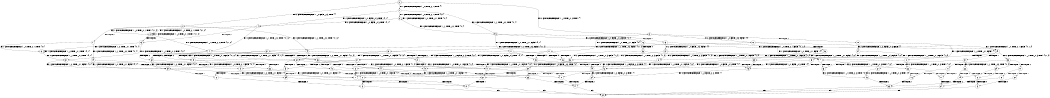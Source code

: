 digraph BCG {
size = "7, 10.5";
center = TRUE;
node [shape = circle];
0 [peripheries = 2];
0 -> 1 [label = "EX !1 !ATOMIC_EXCH_BRANCH (1, +0, TRUE, +0, 1, TRUE) !{}"];
0 -> 2 [label = "EX !2 !ATOMIC_EXCH_BRANCH (1, +0, FALSE, +0, 3, TRUE) !{}"];
0 -> 3 [label = "EX !0 !ATOMIC_EXCH_BRANCH (1, +1, TRUE, +0, 2, TRUE) !{}"];
1 -> 4 [label = "EX !2 !ATOMIC_EXCH_BRANCH (1, +0, FALSE, +0, 3, TRUE) !{0, 1}"];
1 -> 5 [label = "EX !0 !ATOMIC_EXCH_BRANCH (1, +1, TRUE, +0, 2, TRUE) !{0, 1}"];
1 -> 6 [label = "EX !1 !ATOMIC_EXCH_BRANCH (1, +0, TRUE, +0, 1, TRUE) !{0, 1}"];
2 -> 7 [label = "TERMINATE !2"];
2 -> 8 [label = "EX !1 !ATOMIC_EXCH_BRANCH (1, +0, TRUE, +0, 1, TRUE) !{0, 1, 2}"];
2 -> 9 [label = "EX !0 !ATOMIC_EXCH_BRANCH (1, +1, TRUE, +0, 2, TRUE) !{0, 1, 2}"];
3 -> 10 [label = "TERMINATE !0"];
3 -> 11 [label = "EX !1 !ATOMIC_EXCH_BRANCH (1, +0, TRUE, +0, 1, FALSE) !{0}"];
3 -> 12 [label = "EX !2 !ATOMIC_EXCH_BRANCH (1, +0, FALSE, +0, 3, FALSE) !{0}"];
4 -> 13 [label = "TERMINATE !2"];
4 -> 14 [label = "EX !0 !ATOMIC_EXCH_BRANCH (1, +1, TRUE, +0, 2, TRUE) !{0, 1, 2}"];
4 -> 8 [label = "EX !1 !ATOMIC_EXCH_BRANCH (1, +0, TRUE, +0, 1, TRUE) !{0, 1, 2}"];
5 -> 15 [label = "TERMINATE !0"];
5 -> 16 [label = "EX !2 !ATOMIC_EXCH_BRANCH (1, +0, FALSE, +0, 3, FALSE) !{0, 1}"];
5 -> 17 [label = "EX !1 !ATOMIC_EXCH_BRANCH (1, +0, TRUE, +0, 1, FALSE) !{0, 1}"];
6 -> 4 [label = "EX !2 !ATOMIC_EXCH_BRANCH (1, +0, FALSE, +0, 3, TRUE) !{0, 1}"];
6 -> 5 [label = "EX !0 !ATOMIC_EXCH_BRANCH (1, +1, TRUE, +0, 2, TRUE) !{0, 1}"];
6 -> 6 [label = "EX !1 !ATOMIC_EXCH_BRANCH (1, +0, TRUE, +0, 1, TRUE) !{0, 1}"];
7 -> 18 [label = "EX !1 !ATOMIC_EXCH_BRANCH (1, +0, TRUE, +0, 1, TRUE) !{0, 1}"];
7 -> 19 [label = "EX !0 !ATOMIC_EXCH_BRANCH (1, +1, TRUE, +0, 2, TRUE) !{0, 1}"];
8 -> 13 [label = "TERMINATE !2"];
8 -> 14 [label = "EX !0 !ATOMIC_EXCH_BRANCH (1, +1, TRUE, +0, 2, TRUE) !{0, 1, 2}"];
8 -> 8 [label = "EX !1 !ATOMIC_EXCH_BRANCH (1, +0, TRUE, +0, 1, TRUE) !{0, 1, 2}"];
9 -> 20 [label = "TERMINATE !2"];
9 -> 21 [label = "TERMINATE !0"];
9 -> 22 [label = "EX !1 !ATOMIC_EXCH_BRANCH (1, +0, TRUE, +0, 1, FALSE) !{0, 1, 2}"];
10 -> 23 [label = "EX !1 !ATOMIC_EXCH_BRANCH (1, +0, TRUE, +0, 1, FALSE) !{}"];
10 -> 24 [label = "EX !2 !ATOMIC_EXCH_BRANCH (1, +0, FALSE, +0, 3, FALSE) !{}"];
11 -> 25 [label = "TERMINATE !1"];
11 -> 26 [label = "TERMINATE !0"];
11 -> 27 [label = "EX !2 !ATOMIC_EXCH_BRANCH (1, +0, FALSE, +0, 3, TRUE) !{0, 1}"];
12 -> 28 [label = "TERMINATE !0"];
12 -> 29 [label = "EX !1 !ATOMIC_EXCH_BRANCH (1, +0, TRUE, +0, 1, FALSE) !{0, 1, 2}"];
12 -> 30 [label = "EX !2 !ATOMIC_EXCH_BRANCH (1, +1, TRUE, +0, 3, FALSE) !{0, 1, 2}"];
13 -> 31 [label = "EX !0 !ATOMIC_EXCH_BRANCH (1, +1, TRUE, +0, 2, TRUE) !{0, 1}"];
13 -> 18 [label = "EX !1 !ATOMIC_EXCH_BRANCH (1, +0, TRUE, +0, 1, TRUE) !{0, 1}"];
14 -> 32 [label = "TERMINATE !2"];
14 -> 33 [label = "TERMINATE !0"];
14 -> 22 [label = "EX !1 !ATOMIC_EXCH_BRANCH (1, +0, TRUE, +0, 1, FALSE) !{0, 1, 2}"];
15 -> 34 [label = "EX !2 !ATOMIC_EXCH_BRANCH (1, +0, FALSE, +0, 3, FALSE) !{1}"];
15 -> 35 [label = "EX !1 !ATOMIC_EXCH_BRANCH (1, +0, TRUE, +0, 1, FALSE) !{1}"];
16 -> 36 [label = "TERMINATE !0"];
16 -> 37 [label = "EX !2 !ATOMIC_EXCH_BRANCH (1, +1, TRUE, +0, 3, FALSE) !{0, 1, 2}"];
16 -> 29 [label = "EX !1 !ATOMIC_EXCH_BRANCH (1, +0, TRUE, +0, 1, FALSE) !{0, 1, 2}"];
17 -> 25 [label = "TERMINATE !1"];
17 -> 26 [label = "TERMINATE !0"];
17 -> 27 [label = "EX !2 !ATOMIC_EXCH_BRANCH (1, +0, FALSE, +0, 3, TRUE) !{0, 1}"];
18 -> 31 [label = "EX !0 !ATOMIC_EXCH_BRANCH (1, +1, TRUE, +0, 2, TRUE) !{0, 1}"];
18 -> 18 [label = "EX !1 !ATOMIC_EXCH_BRANCH (1, +0, TRUE, +0, 1, TRUE) !{0, 1}"];
19 -> 38 [label = "TERMINATE !0"];
19 -> 39 [label = "EX !1 !ATOMIC_EXCH_BRANCH (1, +0, TRUE, +0, 1, FALSE) !{0, 1}"];
20 -> 38 [label = "TERMINATE !0"];
20 -> 39 [label = "EX !1 !ATOMIC_EXCH_BRANCH (1, +0, TRUE, +0, 1, FALSE) !{0, 1}"];
21 -> 40 [label = "TERMINATE !2"];
21 -> 41 [label = "EX !1 !ATOMIC_EXCH_BRANCH (1, +0, TRUE, +0, 1, FALSE) !{1, 2}"];
22 -> 42 [label = "TERMINATE !1"];
22 -> 43 [label = "TERMINATE !2"];
22 -> 44 [label = "TERMINATE !0"];
23 -> 45 [label = "TERMINATE !1"];
23 -> 46 [label = "EX !2 !ATOMIC_EXCH_BRANCH (1, +0, FALSE, +0, 3, TRUE) !{1}"];
24 -> 47 [label = "EX !1 !ATOMIC_EXCH_BRANCH (1, +0, TRUE, +0, 1, FALSE) !{1, 2}"];
24 -> 48 [label = "EX !2 !ATOMIC_EXCH_BRANCH (1, +1, TRUE, +0, 3, FALSE) !{1, 2}"];
25 -> 49 [label = "TERMINATE !0"];
25 -> 50 [label = "EX !2 !ATOMIC_EXCH_BRANCH (1, +0, FALSE, +0, 3, TRUE) !{0}"];
26 -> 45 [label = "TERMINATE !1"];
26 -> 46 [label = "EX !2 !ATOMIC_EXCH_BRANCH (1, +0, FALSE, +0, 3, TRUE) !{1}"];
27 -> 42 [label = "TERMINATE !1"];
27 -> 43 [label = "TERMINATE !2"];
27 -> 44 [label = "TERMINATE !0"];
28 -> 47 [label = "EX !1 !ATOMIC_EXCH_BRANCH (1, +0, TRUE, +0, 1, FALSE) !{1, 2}"];
28 -> 48 [label = "EX !2 !ATOMIC_EXCH_BRANCH (1, +1, TRUE, +0, 3, FALSE) !{1, 2}"];
29 -> 51 [label = "TERMINATE !1"];
29 -> 52 [label = "TERMINATE !0"];
29 -> 53 [label = "EX !2 !ATOMIC_EXCH_BRANCH (1, +1, TRUE, +0, 3, TRUE) !{0, 1, 2}"];
30 -> 20 [label = "TERMINATE !2"];
30 -> 21 [label = "TERMINATE !0"];
30 -> 22 [label = "EX !1 !ATOMIC_EXCH_BRANCH (1, +0, TRUE, +0, 1, FALSE) !{0, 1, 2}"];
31 -> 54 [label = "TERMINATE !0"];
31 -> 39 [label = "EX !1 !ATOMIC_EXCH_BRANCH (1, +0, TRUE, +0, 1, FALSE) !{0, 1}"];
32 -> 54 [label = "TERMINATE !0"];
32 -> 39 [label = "EX !1 !ATOMIC_EXCH_BRANCH (1, +0, TRUE, +0, 1, FALSE) !{0, 1}"];
33 -> 55 [label = "TERMINATE !2"];
33 -> 41 [label = "EX !1 !ATOMIC_EXCH_BRANCH (1, +0, TRUE, +0, 1, FALSE) !{1, 2}"];
34 -> 56 [label = "EX !2 !ATOMIC_EXCH_BRANCH (1, +1, TRUE, +0, 3, FALSE) !{1, 2}"];
34 -> 47 [label = "EX !1 !ATOMIC_EXCH_BRANCH (1, +0, TRUE, +0, 1, FALSE) !{1, 2}"];
35 -> 45 [label = "TERMINATE !1"];
35 -> 46 [label = "EX !2 !ATOMIC_EXCH_BRANCH (1, +0, FALSE, +0, 3, TRUE) !{1}"];
36 -> 56 [label = "EX !2 !ATOMIC_EXCH_BRANCH (1, +1, TRUE, +0, 3, FALSE) !{1, 2}"];
36 -> 47 [label = "EX !1 !ATOMIC_EXCH_BRANCH (1, +0, TRUE, +0, 1, FALSE) !{1, 2}"];
37 -> 32 [label = "TERMINATE !2"];
37 -> 33 [label = "TERMINATE !0"];
37 -> 22 [label = "EX !1 !ATOMIC_EXCH_BRANCH (1, +0, TRUE, +0, 1, FALSE) !{0, 1, 2}"];
38 -> 57 [label = "EX !1 !ATOMIC_EXCH_BRANCH (1, +0, TRUE, +0, 1, FALSE) !{1}"];
39 -> 58 [label = "TERMINATE !1"];
39 -> 59 [label = "TERMINATE !0"];
40 -> 57 [label = "EX !1 !ATOMIC_EXCH_BRANCH (1, +0, TRUE, +0, 1, FALSE) !{1}"];
41 -> 60 [label = "TERMINATE !1"];
41 -> 61 [label = "TERMINATE !2"];
42 -> 62 [label = "TERMINATE !2"];
42 -> 63 [label = "TERMINATE !0"];
43 -> 58 [label = "TERMINATE !1"];
43 -> 59 [label = "TERMINATE !0"];
44 -> 60 [label = "TERMINATE !1"];
44 -> 61 [label = "TERMINATE !2"];
45 -> 64 [label = "EX !2 !ATOMIC_EXCH_BRANCH (1, +0, FALSE, +0, 3, TRUE) !{}"];
46 -> 60 [label = "TERMINATE !1"];
46 -> 61 [label = "TERMINATE !2"];
47 -> 65 [label = "TERMINATE !1"];
47 -> 66 [label = "EX !2 !ATOMIC_EXCH_BRANCH (1, +1, TRUE, +0, 3, TRUE) !{1, 2}"];
48 -> 40 [label = "TERMINATE !2"];
48 -> 41 [label = "EX !1 !ATOMIC_EXCH_BRANCH (1, +0, TRUE, +0, 1, FALSE) !{1, 2}"];
49 -> 64 [label = "EX !2 !ATOMIC_EXCH_BRANCH (1, +0, FALSE, +0, 3, TRUE) !{}"];
50 -> 62 [label = "TERMINATE !2"];
50 -> 63 [label = "TERMINATE !0"];
51 -> 67 [label = "TERMINATE !0"];
51 -> 68 [label = "EX !2 !ATOMIC_EXCH_BRANCH (1, +1, TRUE, +0, 3, TRUE) !{0, 2}"];
52 -> 65 [label = "TERMINATE !1"];
52 -> 66 [label = "EX !2 !ATOMIC_EXCH_BRANCH (1, +1, TRUE, +0, 3, TRUE) !{1, 2}"];
53 -> 69 [label = "TERMINATE !1"];
53 -> 70 [label = "TERMINATE !2"];
53 -> 71 [label = "TERMINATE !0"];
54 -> 57 [label = "EX !1 !ATOMIC_EXCH_BRANCH (1, +0, TRUE, +0, 1, FALSE) !{1}"];
55 -> 57 [label = "EX !1 !ATOMIC_EXCH_BRANCH (1, +0, TRUE, +0, 1, FALSE) !{1}"];
56 -> 55 [label = "TERMINATE !2"];
56 -> 41 [label = "EX !1 !ATOMIC_EXCH_BRANCH (1, +0, TRUE, +0, 1, FALSE) !{1, 2}"];
57 -> 72 [label = "TERMINATE !1"];
58 -> 73 [label = "TERMINATE !0"];
59 -> 72 [label = "TERMINATE !1"];
60 -> 74 [label = "TERMINATE !2"];
61 -> 72 [label = "TERMINATE !1"];
62 -> 73 [label = "TERMINATE !0"];
63 -> 74 [label = "TERMINATE !2"];
64 -> 74 [label = "TERMINATE !2"];
65 -> 75 [label = "EX !2 !ATOMIC_EXCH_BRANCH (1, +1, TRUE, +0, 3, TRUE) !{2}"];
66 -> 76 [label = "TERMINATE !1"];
66 -> 77 [label = "TERMINATE !2"];
67 -> 75 [label = "EX !2 !ATOMIC_EXCH_BRANCH (1, +1, TRUE, +0, 3, TRUE) !{2}"];
68 -> 78 [label = "TERMINATE !2"];
68 -> 79 [label = "TERMINATE !0"];
69 -> 78 [label = "TERMINATE !2"];
69 -> 79 [label = "TERMINATE !0"];
70 -> 80 [label = "TERMINATE !1"];
70 -> 81 [label = "TERMINATE !0"];
71 -> 76 [label = "TERMINATE !1"];
71 -> 77 [label = "TERMINATE !2"];
72 -> 82 [label = "exit"];
73 -> 82 [label = "exit"];
74 -> 82 [label = "exit"];
75 -> 83 [label = "TERMINATE !2"];
76 -> 83 [label = "TERMINATE !2"];
77 -> 84 [label = "TERMINATE !1"];
78 -> 85 [label = "TERMINATE !0"];
79 -> 83 [label = "TERMINATE !2"];
80 -> 85 [label = "TERMINATE !0"];
81 -> 84 [label = "TERMINATE !1"];
83 -> 82 [label = "exit"];
84 -> 82 [label = "exit"];
85 -> 82 [label = "exit"];
}
